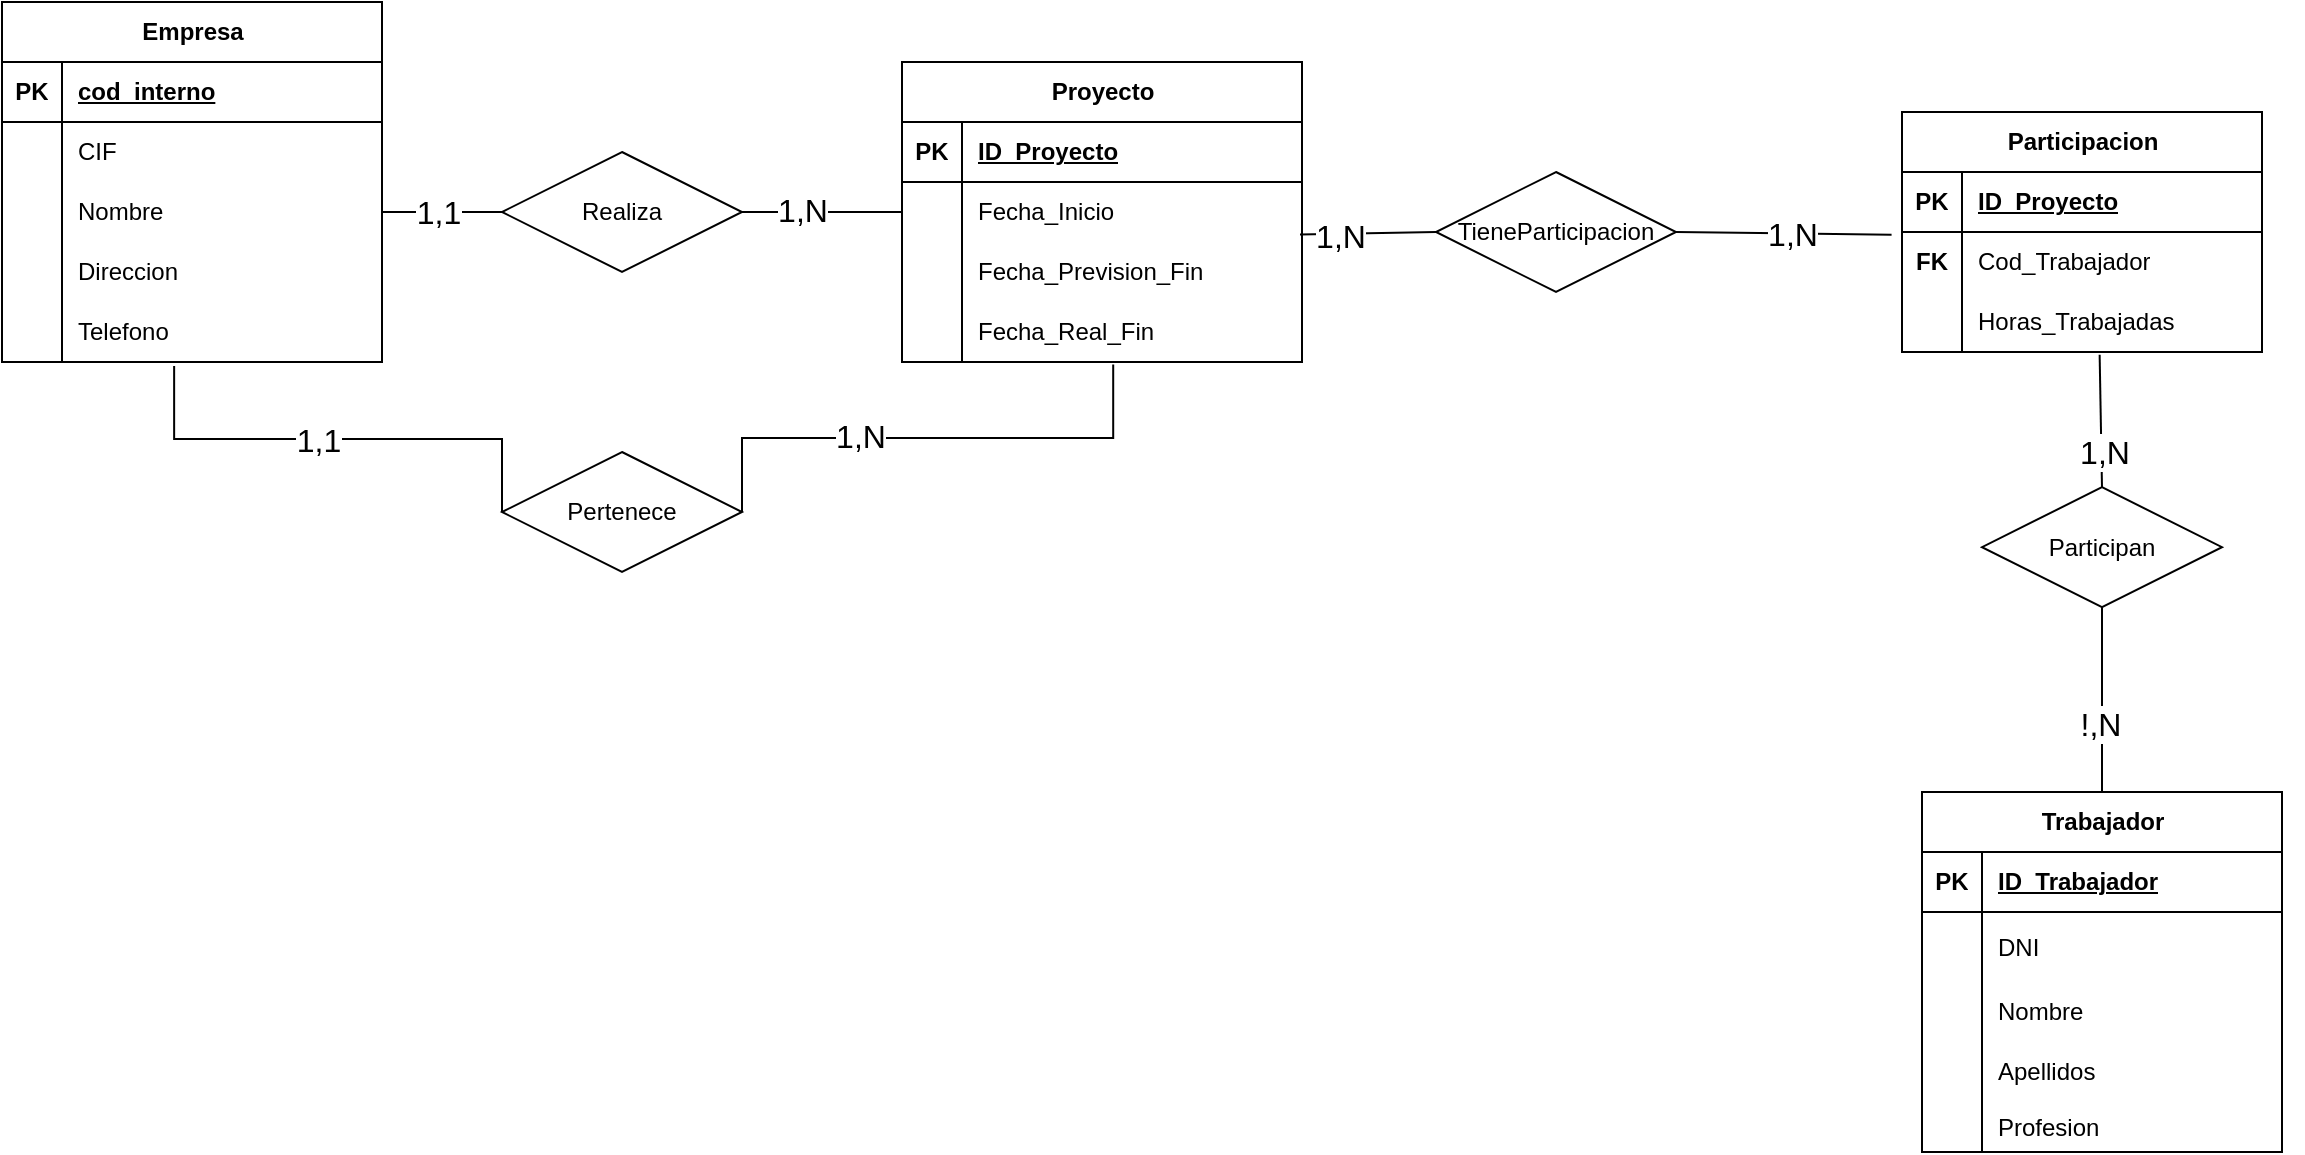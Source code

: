 <mxfile version="22.0.4" type="github">
  <diagram name="Página-1" id="13v4fCWohL8SC2KIA6CF">
    <mxGraphModel dx="1989" dy="1045" grid="1" gridSize="10" guides="1" tooltips="1" connect="1" arrows="1" fold="1" page="1" pageScale="1" pageWidth="827" pageHeight="1169" math="0" shadow="0">
      <root>
        <mxCell id="0" />
        <mxCell id="1" parent="0" />
        <mxCell id="69K1EX6qiohiRRakkHYn-1" value="Empresa" style="shape=table;startSize=30;container=1;collapsible=1;childLayout=tableLayout;fixedRows=1;rowLines=0;fontStyle=1;align=center;resizeLast=1;html=1;" parent="1" vertex="1">
          <mxGeometry x="-10" y="165" width="190" height="180" as="geometry" />
        </mxCell>
        <mxCell id="69K1EX6qiohiRRakkHYn-2" value="" style="shape=tableRow;horizontal=0;startSize=0;swimlaneHead=0;swimlaneBody=0;fillColor=none;collapsible=0;dropTarget=0;points=[[0,0.5],[1,0.5]];portConstraint=eastwest;top=0;left=0;right=0;bottom=1;" parent="69K1EX6qiohiRRakkHYn-1" vertex="1">
          <mxGeometry y="30" width="190" height="30" as="geometry" />
        </mxCell>
        <mxCell id="69K1EX6qiohiRRakkHYn-3" value="PK" style="shape=partialRectangle;connectable=0;fillColor=none;top=0;left=0;bottom=0;right=0;fontStyle=1;overflow=hidden;whiteSpace=wrap;html=1;" parent="69K1EX6qiohiRRakkHYn-2" vertex="1">
          <mxGeometry width="30" height="30" as="geometry">
            <mxRectangle width="30" height="30" as="alternateBounds" />
          </mxGeometry>
        </mxCell>
        <mxCell id="69K1EX6qiohiRRakkHYn-4" value="cod_interno" style="shape=partialRectangle;connectable=0;fillColor=none;top=0;left=0;bottom=0;right=0;align=left;spacingLeft=6;fontStyle=5;overflow=hidden;whiteSpace=wrap;html=1;" parent="69K1EX6qiohiRRakkHYn-2" vertex="1">
          <mxGeometry x="30" width="160" height="30" as="geometry">
            <mxRectangle width="160" height="30" as="alternateBounds" />
          </mxGeometry>
        </mxCell>
        <mxCell id="69K1EX6qiohiRRakkHYn-5" value="" style="shape=tableRow;horizontal=0;startSize=0;swimlaneHead=0;swimlaneBody=0;fillColor=none;collapsible=0;dropTarget=0;points=[[0,0.5],[1,0.5]];portConstraint=eastwest;top=0;left=0;right=0;bottom=0;" parent="69K1EX6qiohiRRakkHYn-1" vertex="1">
          <mxGeometry y="60" width="190" height="30" as="geometry" />
        </mxCell>
        <mxCell id="69K1EX6qiohiRRakkHYn-6" value="" style="shape=partialRectangle;connectable=0;fillColor=none;top=0;left=0;bottom=0;right=0;editable=1;overflow=hidden;whiteSpace=wrap;html=1;" parent="69K1EX6qiohiRRakkHYn-5" vertex="1">
          <mxGeometry width="30" height="30" as="geometry">
            <mxRectangle width="30" height="30" as="alternateBounds" />
          </mxGeometry>
        </mxCell>
        <mxCell id="69K1EX6qiohiRRakkHYn-7" value="CIF" style="shape=partialRectangle;connectable=0;fillColor=none;top=0;left=0;bottom=0;right=0;align=left;spacingLeft=6;overflow=hidden;whiteSpace=wrap;html=1;" parent="69K1EX6qiohiRRakkHYn-5" vertex="1">
          <mxGeometry x="30" width="160" height="30" as="geometry">
            <mxRectangle width="160" height="30" as="alternateBounds" />
          </mxGeometry>
        </mxCell>
        <mxCell id="69K1EX6qiohiRRakkHYn-8" value="" style="shape=tableRow;horizontal=0;startSize=0;swimlaneHead=0;swimlaneBody=0;fillColor=none;collapsible=0;dropTarget=0;points=[[0,0.5],[1,0.5]];portConstraint=eastwest;top=0;left=0;right=0;bottom=0;" parent="69K1EX6qiohiRRakkHYn-1" vertex="1">
          <mxGeometry y="90" width="190" height="30" as="geometry" />
        </mxCell>
        <mxCell id="69K1EX6qiohiRRakkHYn-9" value="" style="shape=partialRectangle;connectable=0;fillColor=none;top=0;left=0;bottom=0;right=0;editable=1;overflow=hidden;whiteSpace=wrap;html=1;" parent="69K1EX6qiohiRRakkHYn-8" vertex="1">
          <mxGeometry width="30" height="30" as="geometry">
            <mxRectangle width="30" height="30" as="alternateBounds" />
          </mxGeometry>
        </mxCell>
        <mxCell id="69K1EX6qiohiRRakkHYn-10" value="Nombre" style="shape=partialRectangle;connectable=0;fillColor=none;top=0;left=0;bottom=0;right=0;align=left;spacingLeft=6;overflow=hidden;whiteSpace=wrap;html=1;" parent="69K1EX6qiohiRRakkHYn-8" vertex="1">
          <mxGeometry x="30" width="160" height="30" as="geometry">
            <mxRectangle width="160" height="30" as="alternateBounds" />
          </mxGeometry>
        </mxCell>
        <mxCell id="69K1EX6qiohiRRakkHYn-11" value="" style="shape=tableRow;horizontal=0;startSize=0;swimlaneHead=0;swimlaneBody=0;fillColor=none;collapsible=0;dropTarget=0;points=[[0,0.5],[1,0.5]];portConstraint=eastwest;top=0;left=0;right=0;bottom=0;" parent="69K1EX6qiohiRRakkHYn-1" vertex="1">
          <mxGeometry y="120" width="190" height="30" as="geometry" />
        </mxCell>
        <mxCell id="69K1EX6qiohiRRakkHYn-12" value="" style="shape=partialRectangle;connectable=0;fillColor=none;top=0;left=0;bottom=0;right=0;editable=1;overflow=hidden;whiteSpace=wrap;html=1;" parent="69K1EX6qiohiRRakkHYn-11" vertex="1">
          <mxGeometry width="30" height="30" as="geometry">
            <mxRectangle width="30" height="30" as="alternateBounds" />
          </mxGeometry>
        </mxCell>
        <mxCell id="69K1EX6qiohiRRakkHYn-13" value="Direccion" style="shape=partialRectangle;connectable=0;fillColor=none;top=0;left=0;bottom=0;right=0;align=left;spacingLeft=6;overflow=hidden;whiteSpace=wrap;html=1;" parent="69K1EX6qiohiRRakkHYn-11" vertex="1">
          <mxGeometry x="30" width="160" height="30" as="geometry">
            <mxRectangle width="160" height="30" as="alternateBounds" />
          </mxGeometry>
        </mxCell>
        <mxCell id="69K1EX6qiohiRRakkHYn-20" value="" style="shape=tableRow;horizontal=0;startSize=0;swimlaneHead=0;swimlaneBody=0;fillColor=none;collapsible=0;dropTarget=0;points=[[0,0.5],[1,0.5]];portConstraint=eastwest;top=0;left=0;right=0;bottom=0;" parent="69K1EX6qiohiRRakkHYn-1" vertex="1">
          <mxGeometry y="150" width="190" height="30" as="geometry" />
        </mxCell>
        <mxCell id="69K1EX6qiohiRRakkHYn-21" value="" style="shape=partialRectangle;connectable=0;fillColor=none;top=0;left=0;bottom=0;right=0;editable=1;overflow=hidden;whiteSpace=wrap;html=1;" parent="69K1EX6qiohiRRakkHYn-20" vertex="1">
          <mxGeometry width="30" height="30" as="geometry">
            <mxRectangle width="30" height="30" as="alternateBounds" />
          </mxGeometry>
        </mxCell>
        <mxCell id="69K1EX6qiohiRRakkHYn-22" value="Telefono" style="shape=partialRectangle;connectable=0;fillColor=none;top=0;left=0;bottom=0;right=0;align=left;spacingLeft=6;overflow=hidden;whiteSpace=wrap;html=1;" parent="69K1EX6qiohiRRakkHYn-20" vertex="1">
          <mxGeometry x="30" width="160" height="30" as="geometry">
            <mxRectangle width="160" height="30" as="alternateBounds" />
          </mxGeometry>
        </mxCell>
        <mxCell id="69K1EX6qiohiRRakkHYn-23" value="Proyecto" style="shape=table;startSize=30;container=1;collapsible=1;childLayout=tableLayout;fixedRows=1;rowLines=0;fontStyle=1;align=center;resizeLast=1;html=1;" parent="1" vertex="1">
          <mxGeometry x="440" y="195" width="200" height="150" as="geometry" />
        </mxCell>
        <mxCell id="69K1EX6qiohiRRakkHYn-24" value="" style="shape=tableRow;horizontal=0;startSize=0;swimlaneHead=0;swimlaneBody=0;fillColor=none;collapsible=0;dropTarget=0;points=[[0,0.5],[1,0.5]];portConstraint=eastwest;top=0;left=0;right=0;bottom=1;" parent="69K1EX6qiohiRRakkHYn-23" vertex="1">
          <mxGeometry y="30" width="200" height="30" as="geometry" />
        </mxCell>
        <mxCell id="69K1EX6qiohiRRakkHYn-25" value="PK" style="shape=partialRectangle;connectable=0;fillColor=none;top=0;left=0;bottom=0;right=0;fontStyle=1;overflow=hidden;whiteSpace=wrap;html=1;" parent="69K1EX6qiohiRRakkHYn-24" vertex="1">
          <mxGeometry width="30" height="30" as="geometry">
            <mxRectangle width="30" height="30" as="alternateBounds" />
          </mxGeometry>
        </mxCell>
        <mxCell id="69K1EX6qiohiRRakkHYn-26" value="ID_Proyecto" style="shape=partialRectangle;connectable=0;fillColor=none;top=0;left=0;bottom=0;right=0;align=left;spacingLeft=6;fontStyle=5;overflow=hidden;whiteSpace=wrap;html=1;" parent="69K1EX6qiohiRRakkHYn-24" vertex="1">
          <mxGeometry x="30" width="170" height="30" as="geometry">
            <mxRectangle width="170" height="30" as="alternateBounds" />
          </mxGeometry>
        </mxCell>
        <mxCell id="69K1EX6qiohiRRakkHYn-27" value="" style="shape=tableRow;horizontal=0;startSize=0;swimlaneHead=0;swimlaneBody=0;fillColor=none;collapsible=0;dropTarget=0;points=[[0,0.5],[1,0.5]];portConstraint=eastwest;top=0;left=0;right=0;bottom=0;" parent="69K1EX6qiohiRRakkHYn-23" vertex="1">
          <mxGeometry y="60" width="200" height="30" as="geometry" />
        </mxCell>
        <mxCell id="69K1EX6qiohiRRakkHYn-28" value="" style="shape=partialRectangle;connectable=0;fillColor=none;top=0;left=0;bottom=0;right=0;editable=1;overflow=hidden;whiteSpace=wrap;html=1;" parent="69K1EX6qiohiRRakkHYn-27" vertex="1">
          <mxGeometry width="30" height="30" as="geometry">
            <mxRectangle width="30" height="30" as="alternateBounds" />
          </mxGeometry>
        </mxCell>
        <mxCell id="69K1EX6qiohiRRakkHYn-29" value="Fecha_Inicio" style="shape=partialRectangle;connectable=0;fillColor=none;top=0;left=0;bottom=0;right=0;align=left;spacingLeft=6;overflow=hidden;whiteSpace=wrap;html=1;" parent="69K1EX6qiohiRRakkHYn-27" vertex="1">
          <mxGeometry x="30" width="170" height="30" as="geometry">
            <mxRectangle width="170" height="30" as="alternateBounds" />
          </mxGeometry>
        </mxCell>
        <mxCell id="69K1EX6qiohiRRakkHYn-30" value="" style="shape=tableRow;horizontal=0;startSize=0;swimlaneHead=0;swimlaneBody=0;fillColor=none;collapsible=0;dropTarget=0;points=[[0,0.5],[1,0.5]];portConstraint=eastwest;top=0;left=0;right=0;bottom=0;" parent="69K1EX6qiohiRRakkHYn-23" vertex="1">
          <mxGeometry y="90" width="200" height="30" as="geometry" />
        </mxCell>
        <mxCell id="69K1EX6qiohiRRakkHYn-31" value="" style="shape=partialRectangle;connectable=0;fillColor=none;top=0;left=0;bottom=0;right=0;editable=1;overflow=hidden;whiteSpace=wrap;html=1;" parent="69K1EX6qiohiRRakkHYn-30" vertex="1">
          <mxGeometry width="30" height="30" as="geometry">
            <mxRectangle width="30" height="30" as="alternateBounds" />
          </mxGeometry>
        </mxCell>
        <mxCell id="69K1EX6qiohiRRakkHYn-32" value="Fecha_Prevision_Fin" style="shape=partialRectangle;connectable=0;fillColor=none;top=0;left=0;bottom=0;right=0;align=left;spacingLeft=6;overflow=hidden;whiteSpace=wrap;html=1;" parent="69K1EX6qiohiRRakkHYn-30" vertex="1">
          <mxGeometry x="30" width="170" height="30" as="geometry">
            <mxRectangle width="170" height="30" as="alternateBounds" />
          </mxGeometry>
        </mxCell>
        <mxCell id="69K1EX6qiohiRRakkHYn-33" value="" style="shape=tableRow;horizontal=0;startSize=0;swimlaneHead=0;swimlaneBody=0;fillColor=none;collapsible=0;dropTarget=0;points=[[0,0.5],[1,0.5]];portConstraint=eastwest;top=0;left=0;right=0;bottom=0;" parent="69K1EX6qiohiRRakkHYn-23" vertex="1">
          <mxGeometry y="120" width="200" height="30" as="geometry" />
        </mxCell>
        <mxCell id="69K1EX6qiohiRRakkHYn-34" value="" style="shape=partialRectangle;connectable=0;fillColor=none;top=0;left=0;bottom=0;right=0;editable=1;overflow=hidden;whiteSpace=wrap;html=1;" parent="69K1EX6qiohiRRakkHYn-33" vertex="1">
          <mxGeometry width="30" height="30" as="geometry">
            <mxRectangle width="30" height="30" as="alternateBounds" />
          </mxGeometry>
        </mxCell>
        <mxCell id="69K1EX6qiohiRRakkHYn-35" value="Fecha_Real_Fin" style="shape=partialRectangle;connectable=0;fillColor=none;top=0;left=0;bottom=0;right=0;align=left;spacingLeft=6;overflow=hidden;whiteSpace=wrap;html=1;" parent="69K1EX6qiohiRRakkHYn-33" vertex="1">
          <mxGeometry x="30" width="170" height="30" as="geometry">
            <mxRectangle width="170" height="30" as="alternateBounds" />
          </mxGeometry>
        </mxCell>
        <mxCell id="69K1EX6qiohiRRakkHYn-36" value="Trabajador" style="shape=table;startSize=30;container=1;collapsible=1;childLayout=tableLayout;fixedRows=1;rowLines=0;fontStyle=1;align=center;resizeLast=1;html=1;" parent="1" vertex="1">
          <mxGeometry x="950" y="560" width="180" height="180" as="geometry" />
        </mxCell>
        <mxCell id="69K1EX6qiohiRRakkHYn-37" value="" style="shape=tableRow;horizontal=0;startSize=0;swimlaneHead=0;swimlaneBody=0;fillColor=none;collapsible=0;dropTarget=0;points=[[0,0.5],[1,0.5]];portConstraint=eastwest;top=0;left=0;right=0;bottom=1;" parent="69K1EX6qiohiRRakkHYn-36" vertex="1">
          <mxGeometry y="30" width="180" height="30" as="geometry" />
        </mxCell>
        <mxCell id="69K1EX6qiohiRRakkHYn-38" value="PK" style="shape=partialRectangle;connectable=0;fillColor=none;top=0;left=0;bottom=0;right=0;fontStyle=1;overflow=hidden;whiteSpace=wrap;html=1;" parent="69K1EX6qiohiRRakkHYn-37" vertex="1">
          <mxGeometry width="30" height="30" as="geometry">
            <mxRectangle width="30" height="30" as="alternateBounds" />
          </mxGeometry>
        </mxCell>
        <mxCell id="69K1EX6qiohiRRakkHYn-39" value="ID_Trabajador" style="shape=partialRectangle;connectable=0;fillColor=none;top=0;left=0;bottom=0;right=0;align=left;spacingLeft=6;fontStyle=5;overflow=hidden;whiteSpace=wrap;html=1;" parent="69K1EX6qiohiRRakkHYn-37" vertex="1">
          <mxGeometry x="30" width="150" height="30" as="geometry">
            <mxRectangle width="150" height="30" as="alternateBounds" />
          </mxGeometry>
        </mxCell>
        <mxCell id="69K1EX6qiohiRRakkHYn-40" value="" style="shape=tableRow;horizontal=0;startSize=0;swimlaneHead=0;swimlaneBody=0;fillColor=none;collapsible=0;dropTarget=0;points=[[0,0.5],[1,0.5]];portConstraint=eastwest;top=0;left=0;right=0;bottom=0;" parent="69K1EX6qiohiRRakkHYn-36" vertex="1">
          <mxGeometry y="60" width="180" height="35" as="geometry" />
        </mxCell>
        <mxCell id="69K1EX6qiohiRRakkHYn-41" value="" style="shape=partialRectangle;connectable=0;fillColor=none;top=0;left=0;bottom=0;right=0;editable=1;overflow=hidden;whiteSpace=wrap;html=1;" parent="69K1EX6qiohiRRakkHYn-40" vertex="1">
          <mxGeometry width="30" height="35" as="geometry">
            <mxRectangle width="30" height="35" as="alternateBounds" />
          </mxGeometry>
        </mxCell>
        <mxCell id="69K1EX6qiohiRRakkHYn-42" value="DNI" style="shape=partialRectangle;connectable=0;fillColor=none;top=0;left=0;bottom=0;right=0;align=left;spacingLeft=6;overflow=hidden;whiteSpace=wrap;html=1;" parent="69K1EX6qiohiRRakkHYn-40" vertex="1">
          <mxGeometry x="30" width="150" height="35" as="geometry">
            <mxRectangle width="150" height="35" as="alternateBounds" />
          </mxGeometry>
        </mxCell>
        <mxCell id="69K1EX6qiohiRRakkHYn-43" value="" style="shape=tableRow;horizontal=0;startSize=0;swimlaneHead=0;swimlaneBody=0;fillColor=none;collapsible=0;dropTarget=0;points=[[0,0.5],[1,0.5]];portConstraint=eastwest;top=0;left=0;right=0;bottom=0;" parent="69K1EX6qiohiRRakkHYn-36" vertex="1">
          <mxGeometry y="95" width="180" height="30" as="geometry" />
        </mxCell>
        <mxCell id="69K1EX6qiohiRRakkHYn-44" value="" style="shape=partialRectangle;connectable=0;fillColor=none;top=0;left=0;bottom=0;right=0;editable=1;overflow=hidden;whiteSpace=wrap;html=1;" parent="69K1EX6qiohiRRakkHYn-43" vertex="1">
          <mxGeometry width="30" height="30" as="geometry">
            <mxRectangle width="30" height="30" as="alternateBounds" />
          </mxGeometry>
        </mxCell>
        <mxCell id="69K1EX6qiohiRRakkHYn-45" value="Nombre" style="shape=partialRectangle;connectable=0;fillColor=none;top=0;left=0;bottom=0;right=0;align=left;spacingLeft=6;overflow=hidden;whiteSpace=wrap;html=1;" parent="69K1EX6qiohiRRakkHYn-43" vertex="1">
          <mxGeometry x="30" width="150" height="30" as="geometry">
            <mxRectangle width="150" height="30" as="alternateBounds" />
          </mxGeometry>
        </mxCell>
        <mxCell id="69K1EX6qiohiRRakkHYn-46" value="" style="shape=tableRow;horizontal=0;startSize=0;swimlaneHead=0;swimlaneBody=0;fillColor=none;collapsible=0;dropTarget=0;points=[[0,0.5],[1,0.5]];portConstraint=eastwest;top=0;left=0;right=0;bottom=0;" parent="69K1EX6qiohiRRakkHYn-36" vertex="1">
          <mxGeometry y="125" width="180" height="30" as="geometry" />
        </mxCell>
        <mxCell id="69K1EX6qiohiRRakkHYn-47" value="" style="shape=partialRectangle;connectable=0;fillColor=none;top=0;left=0;bottom=0;right=0;editable=1;overflow=hidden;whiteSpace=wrap;html=1;" parent="69K1EX6qiohiRRakkHYn-46" vertex="1">
          <mxGeometry width="30" height="30" as="geometry">
            <mxRectangle width="30" height="30" as="alternateBounds" />
          </mxGeometry>
        </mxCell>
        <mxCell id="69K1EX6qiohiRRakkHYn-48" value="Apellidos" style="shape=partialRectangle;connectable=0;fillColor=none;top=0;left=0;bottom=0;right=0;align=left;spacingLeft=6;overflow=hidden;whiteSpace=wrap;html=1;" parent="69K1EX6qiohiRRakkHYn-46" vertex="1">
          <mxGeometry x="30" width="150" height="30" as="geometry">
            <mxRectangle width="150" height="30" as="alternateBounds" />
          </mxGeometry>
        </mxCell>
        <mxCell id="saG8pmn8LwvlvTFU3H6i-4" value="" style="shape=tableRow;horizontal=0;startSize=0;swimlaneHead=0;swimlaneBody=0;fillColor=none;collapsible=0;dropTarget=0;points=[[0,0.5],[1,0.5]];portConstraint=eastwest;top=0;left=0;right=0;bottom=0;" vertex="1" parent="69K1EX6qiohiRRakkHYn-36">
          <mxGeometry y="155" width="180" height="25" as="geometry" />
        </mxCell>
        <mxCell id="saG8pmn8LwvlvTFU3H6i-5" value="" style="shape=partialRectangle;connectable=0;fillColor=none;top=0;left=0;bottom=0;right=0;editable=1;overflow=hidden;whiteSpace=wrap;html=1;" vertex="1" parent="saG8pmn8LwvlvTFU3H6i-4">
          <mxGeometry width="30" height="25" as="geometry">
            <mxRectangle width="30" height="25" as="alternateBounds" />
          </mxGeometry>
        </mxCell>
        <mxCell id="saG8pmn8LwvlvTFU3H6i-6" value="Profesion" style="shape=partialRectangle;connectable=0;fillColor=none;top=0;left=0;bottom=0;right=0;align=left;spacingLeft=6;overflow=hidden;whiteSpace=wrap;html=1;" vertex="1" parent="saG8pmn8LwvlvTFU3H6i-4">
          <mxGeometry x="30" width="150" height="25" as="geometry">
            <mxRectangle width="150" height="25" as="alternateBounds" />
          </mxGeometry>
        </mxCell>
        <mxCell id="69K1EX6qiohiRRakkHYn-49" value="Participacion" style="shape=table;startSize=30;container=1;collapsible=1;childLayout=tableLayout;fixedRows=1;rowLines=0;fontStyle=1;align=center;resizeLast=1;html=1;" parent="1" vertex="1">
          <mxGeometry x="940" y="220" width="180" height="120" as="geometry" />
        </mxCell>
        <mxCell id="69K1EX6qiohiRRakkHYn-50" value="" style="shape=tableRow;horizontal=0;startSize=0;swimlaneHead=0;swimlaneBody=0;fillColor=none;collapsible=0;dropTarget=0;points=[[0,0.5],[1,0.5]];portConstraint=eastwest;top=0;left=0;right=0;bottom=1;" parent="69K1EX6qiohiRRakkHYn-49" vertex="1">
          <mxGeometry y="30" width="180" height="30" as="geometry" />
        </mxCell>
        <mxCell id="69K1EX6qiohiRRakkHYn-51" value="PK" style="shape=partialRectangle;connectable=0;fillColor=none;top=0;left=0;bottom=0;right=0;fontStyle=1;overflow=hidden;whiteSpace=wrap;html=1;" parent="69K1EX6qiohiRRakkHYn-50" vertex="1">
          <mxGeometry width="30" height="30" as="geometry">
            <mxRectangle width="30" height="30" as="alternateBounds" />
          </mxGeometry>
        </mxCell>
        <mxCell id="69K1EX6qiohiRRakkHYn-52" value="ID_Proyecto" style="shape=partialRectangle;connectable=0;fillColor=none;top=0;left=0;bottom=0;right=0;align=left;spacingLeft=6;fontStyle=5;overflow=hidden;whiteSpace=wrap;html=1;" parent="69K1EX6qiohiRRakkHYn-50" vertex="1">
          <mxGeometry x="30" width="150" height="30" as="geometry">
            <mxRectangle width="150" height="30" as="alternateBounds" />
          </mxGeometry>
        </mxCell>
        <mxCell id="69K1EX6qiohiRRakkHYn-53" value="" style="shape=tableRow;horizontal=0;startSize=0;swimlaneHead=0;swimlaneBody=0;fillColor=none;collapsible=0;dropTarget=0;points=[[0,0.5],[1,0.5]];portConstraint=eastwest;top=0;left=0;right=0;bottom=0;" parent="69K1EX6qiohiRRakkHYn-49" vertex="1">
          <mxGeometry y="60" width="180" height="30" as="geometry" />
        </mxCell>
        <mxCell id="69K1EX6qiohiRRakkHYn-54" value="&lt;b&gt;FK&lt;/b&gt;" style="shape=partialRectangle;connectable=0;fillColor=none;top=0;left=0;bottom=0;right=0;editable=1;overflow=hidden;whiteSpace=wrap;html=1;" parent="69K1EX6qiohiRRakkHYn-53" vertex="1">
          <mxGeometry width="30" height="30" as="geometry">
            <mxRectangle width="30" height="30" as="alternateBounds" />
          </mxGeometry>
        </mxCell>
        <mxCell id="69K1EX6qiohiRRakkHYn-55" value="Cod_Trabajador" style="shape=partialRectangle;connectable=0;fillColor=none;top=0;left=0;bottom=0;right=0;align=left;spacingLeft=6;overflow=hidden;whiteSpace=wrap;html=1;" parent="69K1EX6qiohiRRakkHYn-53" vertex="1">
          <mxGeometry x="30" width="150" height="30" as="geometry">
            <mxRectangle width="150" height="30" as="alternateBounds" />
          </mxGeometry>
        </mxCell>
        <mxCell id="69K1EX6qiohiRRakkHYn-59" value="" style="shape=tableRow;horizontal=0;startSize=0;swimlaneHead=0;swimlaneBody=0;fillColor=none;collapsible=0;dropTarget=0;points=[[0,0.5],[1,0.5]];portConstraint=eastwest;top=0;left=0;right=0;bottom=0;" parent="69K1EX6qiohiRRakkHYn-49" vertex="1">
          <mxGeometry y="90" width="180" height="30" as="geometry" />
        </mxCell>
        <mxCell id="69K1EX6qiohiRRakkHYn-60" value="" style="shape=partialRectangle;connectable=0;fillColor=none;top=0;left=0;bottom=0;right=0;editable=1;overflow=hidden;whiteSpace=wrap;html=1;" parent="69K1EX6qiohiRRakkHYn-59" vertex="1">
          <mxGeometry width="30" height="30" as="geometry">
            <mxRectangle width="30" height="30" as="alternateBounds" />
          </mxGeometry>
        </mxCell>
        <mxCell id="69K1EX6qiohiRRakkHYn-61" value="Horas_Trabajadas" style="shape=partialRectangle;connectable=0;fillColor=none;top=0;left=0;bottom=0;right=0;align=left;spacingLeft=6;overflow=hidden;whiteSpace=wrap;html=1;" parent="69K1EX6qiohiRRakkHYn-59" vertex="1">
          <mxGeometry x="30" width="150" height="30" as="geometry">
            <mxRectangle width="150" height="30" as="alternateBounds" />
          </mxGeometry>
        </mxCell>
        <mxCell id="69K1EX6qiohiRRakkHYn-62" value="Realiza" style="shape=rhombus;perimeter=rhombusPerimeter;whiteSpace=wrap;html=1;align=center;" parent="1" vertex="1">
          <mxGeometry x="240" y="240" width="120" height="60" as="geometry" />
        </mxCell>
        <mxCell id="69K1EX6qiohiRRakkHYn-66" value="" style="endArrow=none;html=1;rounded=0;exitX=1;exitY=0.5;exitDx=0;exitDy=0;entryX=0;entryY=0.5;entryDx=0;entryDy=0;" parent="1" source="69K1EX6qiohiRRakkHYn-62" target="69K1EX6qiohiRRakkHYn-27" edge="1">
          <mxGeometry relative="1" as="geometry">
            <mxPoint x="380" y="270" as="sourcePoint" />
            <mxPoint x="414" y="269.5" as="targetPoint" />
          </mxGeometry>
        </mxCell>
        <mxCell id="SCtPWHHGZLRD6Wivfh8r-1" value="1,N" style="edgeLabel;html=1;align=center;verticalAlign=middle;resizable=0;points=[];fontSize=16;" parent="69K1EX6qiohiRRakkHYn-66" connectable="0" vertex="1">
          <mxGeometry x="-0.265" y="1" relative="1" as="geometry">
            <mxPoint as="offset" />
          </mxGeometry>
        </mxCell>
        <mxCell id="69K1EX6qiohiRRakkHYn-84" value="" style="endArrow=none;html=1;rounded=0;exitX=1;exitY=0.5;exitDx=0;exitDy=0;entryX=0;entryY=0.5;entryDx=0;entryDy=0;" parent="1" source="69K1EX6qiohiRRakkHYn-8" target="69K1EX6qiohiRRakkHYn-62" edge="1">
          <mxGeometry relative="1" as="geometry">
            <mxPoint x="160" y="269.5" as="sourcePoint" />
            <mxPoint x="240" y="269.5" as="targetPoint" />
          </mxGeometry>
        </mxCell>
        <mxCell id="SCtPWHHGZLRD6Wivfh8r-2" value="1,1" style="edgeLabel;html=1;align=center;verticalAlign=middle;resizable=0;points=[];fontSize=16;" parent="69K1EX6qiohiRRakkHYn-84" connectable="0" vertex="1">
          <mxGeometry x="-0.087" relative="1" as="geometry">
            <mxPoint as="offset" />
          </mxGeometry>
        </mxCell>
        <mxCell id="69K1EX6qiohiRRakkHYn-86" value="" style="shape=partialRectangle;connectable=0;fillColor=none;top=0;left=0;bottom=0;right=0;editable=1;overflow=hidden;whiteSpace=wrap;html=1;" parent="1" vertex="1">
          <mxGeometry x="890" y="255" width="30" height="30" as="geometry">
            <mxRectangle width="30" height="30" as="alternateBounds" />
          </mxGeometry>
        </mxCell>
        <mxCell id="69K1EX6qiohiRRakkHYn-87" value="" style="shape=partialRectangle;connectable=0;fillColor=none;top=0;left=0;bottom=0;right=0;editable=1;overflow=hidden;whiteSpace=wrap;html=1;" parent="1" vertex="1">
          <mxGeometry x="890" y="285" width="30" height="30" as="geometry">
            <mxRectangle width="30" height="30" as="alternateBounds" />
          </mxGeometry>
        </mxCell>
        <mxCell id="69K1EX6qiohiRRakkHYn-88" value="" style="shape=partialRectangle;connectable=0;fillColor=none;top=0;left=0;bottom=0;right=0;editable=1;overflow=hidden;whiteSpace=wrap;html=1;" parent="1" vertex="1">
          <mxGeometry x="890" y="315" width="30" height="30" as="geometry">
            <mxRectangle width="30" height="30" as="alternateBounds" />
          </mxGeometry>
        </mxCell>
        <mxCell id="69K1EX6qiohiRRakkHYn-89" value="TieneParticipacion" style="shape=rhombus;perimeter=rhombusPerimeter;whiteSpace=wrap;html=1;align=center;" parent="1" vertex="1">
          <mxGeometry x="707" y="250" width="120" height="60" as="geometry" />
        </mxCell>
        <mxCell id="69K1EX6qiohiRRakkHYn-90" value="" style="endArrow=none;html=1;rounded=0;exitX=1;exitY=0.5;exitDx=0;exitDy=0;entryX=-0.029;entryY=0.047;entryDx=0;entryDy=0;entryPerimeter=0;" parent="1" source="69K1EX6qiohiRRakkHYn-89" target="69K1EX6qiohiRRakkHYn-53" edge="1">
          <mxGeometry relative="1" as="geometry">
            <mxPoint x="830" y="270" as="sourcePoint" />
            <mxPoint x="920" y="280" as="targetPoint" />
          </mxGeometry>
        </mxCell>
        <mxCell id="saG8pmn8LwvlvTFU3H6i-1" value="1,N" style="edgeLabel;html=1;align=center;verticalAlign=middle;resizable=0;points=[];fontSize=16;" vertex="1" connectable="0" parent="69K1EX6qiohiRRakkHYn-90">
          <mxGeometry x="0.072" relative="1" as="geometry">
            <mxPoint as="offset" />
          </mxGeometry>
        </mxCell>
        <mxCell id="69K1EX6qiohiRRakkHYn-91" value="" style="endArrow=none;html=1;rounded=0;entryX=0;entryY=0.5;entryDx=0;entryDy=0;exitX=0.995;exitY=-0.127;exitDx=0;exitDy=0;exitPerimeter=0;" parent="1" source="69K1EX6qiohiRRakkHYn-30" target="69K1EX6qiohiRRakkHYn-89" edge="1">
          <mxGeometry relative="1" as="geometry">
            <mxPoint x="670" y="270" as="sourcePoint" />
            <mxPoint x="690" y="269.5" as="targetPoint" />
          </mxGeometry>
        </mxCell>
        <mxCell id="saG8pmn8LwvlvTFU3H6i-2" value="1,N" style="edgeLabel;html=1;align=center;verticalAlign=middle;resizable=0;points=[];fontSize=16;" vertex="1" connectable="0" parent="69K1EX6qiohiRRakkHYn-91">
          <mxGeometry x="-0.43" y="-1" relative="1" as="geometry">
            <mxPoint as="offset" />
          </mxGeometry>
        </mxCell>
        <mxCell id="69K1EX6qiohiRRakkHYn-95" value="" style="shape=partialRectangle;connectable=0;fillColor=none;top=0;left=0;bottom=0;right=0;editable=1;overflow=hidden;whiteSpace=wrap;html=1;" parent="1" vertex="1">
          <mxGeometry x="1110" y="450" width="30" height="30" as="geometry">
            <mxRectangle width="30" height="30" as="alternateBounds" />
          </mxGeometry>
        </mxCell>
        <mxCell id="69K1EX6qiohiRRakkHYn-96" value="" style="shape=partialRectangle;connectable=0;fillColor=none;top=0;left=0;bottom=0;right=0;editable=1;overflow=hidden;whiteSpace=wrap;html=1;" parent="1" vertex="1">
          <mxGeometry x="1110" y="480" width="30" height="30" as="geometry">
            <mxRectangle width="30" height="30" as="alternateBounds" />
          </mxGeometry>
        </mxCell>
        <mxCell id="69K1EX6qiohiRRakkHYn-98" value="" style="endArrow=none;html=1;rounded=0;exitX=0.5;exitY=0;exitDx=0;exitDy=0;entryX=0.549;entryY=1.047;entryDx=0;entryDy=0;entryPerimeter=0;" parent="1" source="69K1EX6qiohiRRakkHYn-100" target="69K1EX6qiohiRRakkHYn-59" edge="1">
          <mxGeometry relative="1" as="geometry">
            <mxPoint x="1010" y="382.59" as="sourcePoint" />
            <mxPoint x="1080.6" y="360.0" as="targetPoint" />
          </mxGeometry>
        </mxCell>
        <mxCell id="saG8pmn8LwvlvTFU3H6i-7" value="1,N" style="edgeLabel;html=1;align=center;verticalAlign=middle;resizable=0;points=[];fontSize=16;" vertex="1" connectable="0" parent="69K1EX6qiohiRRakkHYn-98">
          <mxGeometry x="-0.422" y="-1" relative="1" as="geometry">
            <mxPoint y="1" as="offset" />
          </mxGeometry>
        </mxCell>
        <mxCell id="69K1EX6qiohiRRakkHYn-100" value="Participan" style="shape=rhombus;perimeter=rhombusPerimeter;whiteSpace=wrap;html=1;align=center;" parent="1" vertex="1">
          <mxGeometry x="980" y="407.59" width="120" height="60" as="geometry" />
        </mxCell>
        <mxCell id="SCtPWHHGZLRD6Wivfh8r-6" value="Pertenece" style="shape=rhombus;perimeter=rhombusPerimeter;whiteSpace=wrap;html=1;align=center;" parent="1" vertex="1">
          <mxGeometry x="240" y="390" width="120" height="60" as="geometry" />
        </mxCell>
        <mxCell id="SCtPWHHGZLRD6Wivfh8r-7" value="" style="endArrow=none;html=1;rounded=0;exitX=1;exitY=0.5;exitDx=0;exitDy=0;entryX=0.528;entryY=1.04;entryDx=0;entryDy=0;entryPerimeter=0;edgeStyle=elbowEdgeStyle;elbow=vertical;" parent="1" source="SCtPWHHGZLRD6Wivfh8r-6" target="69K1EX6qiohiRRakkHYn-33" edge="1">
          <mxGeometry relative="1" as="geometry">
            <mxPoint x="380" y="420" as="sourcePoint" />
            <mxPoint x="440" y="420" as="targetPoint" />
          </mxGeometry>
        </mxCell>
        <mxCell id="SCtPWHHGZLRD6Wivfh8r-8" value="1,N" style="edgeLabel;html=1;align=center;verticalAlign=middle;resizable=0;points=[];fontSize=16;" parent="SCtPWHHGZLRD6Wivfh8r-7" connectable="0" vertex="1">
          <mxGeometry x="-0.265" y="1" relative="1" as="geometry">
            <mxPoint as="offset" />
          </mxGeometry>
        </mxCell>
        <mxCell id="SCtPWHHGZLRD6Wivfh8r-9" value="" style="endArrow=none;html=1;rounded=0;exitX=0.453;exitY=1.067;exitDx=0;exitDy=0;entryX=0;entryY=0.5;entryDx=0;entryDy=0;exitPerimeter=0;edgeStyle=elbowEdgeStyle;elbow=vertical;" parent="1" source="69K1EX6qiohiRRakkHYn-20" target="SCtPWHHGZLRD6Wivfh8r-6" edge="1">
          <mxGeometry relative="1" as="geometry">
            <mxPoint x="180" y="420" as="sourcePoint" />
            <mxPoint x="240" y="419.5" as="targetPoint" />
          </mxGeometry>
        </mxCell>
        <mxCell id="SCtPWHHGZLRD6Wivfh8r-10" value="1,1" style="edgeLabel;html=1;align=center;verticalAlign=middle;resizable=0;points=[];fontSize=16;" parent="SCtPWHHGZLRD6Wivfh8r-9" connectable="0" vertex="1">
          <mxGeometry x="-0.087" relative="1" as="geometry">
            <mxPoint as="offset" />
          </mxGeometry>
        </mxCell>
        <mxCell id="saG8pmn8LwvlvTFU3H6i-3" value="" style="endArrow=none;html=1;rounded=0;exitX=0.5;exitY=0;exitDx=0;exitDy=0;entryX=0.5;entryY=1;entryDx=0;entryDy=0;" edge="1" parent="1" source="69K1EX6qiohiRRakkHYn-36" target="69K1EX6qiohiRRakkHYn-100">
          <mxGeometry relative="1" as="geometry">
            <mxPoint x="1040.5" y="528.5" as="sourcePoint" />
            <mxPoint x="1040" y="480" as="targetPoint" />
          </mxGeometry>
        </mxCell>
        <mxCell id="saG8pmn8LwvlvTFU3H6i-8" value="!,N" style="edgeLabel;html=1;align=center;verticalAlign=middle;resizable=0;points=[];fontSize=16;" vertex="1" connectable="0" parent="saG8pmn8LwvlvTFU3H6i-3">
          <mxGeometry x="-0.278" y="1" relative="1" as="geometry">
            <mxPoint y="-1" as="offset" />
          </mxGeometry>
        </mxCell>
      </root>
    </mxGraphModel>
  </diagram>
</mxfile>
